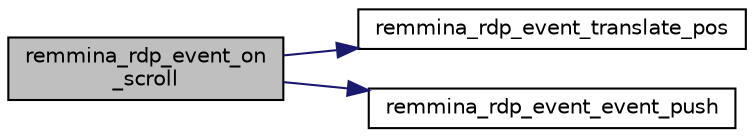 digraph "remmina_rdp_event_on_scroll"
{
  edge [fontname="Helvetica",fontsize="10",labelfontname="Helvetica",labelfontsize="10"];
  node [fontname="Helvetica",fontsize="10",shape=record];
  rankdir="LR";
  Node335 [label="remmina_rdp_event_on\l_scroll",height=0.2,width=0.4,color="black", fillcolor="grey75", style="filled", fontcolor="black"];
  Node335 -> Node336 [color="midnightblue",fontsize="10",style="solid",fontname="Helvetica"];
  Node336 [label="remmina_rdp_event_translate_pos",height=0.2,width=0.4,color="black", fillcolor="white", style="filled",URL="$rdp__event_8c.html#afe3b6a9e7d9319bca7021ddd29d39332"];
  Node335 -> Node337 [color="midnightblue",fontsize="10",style="solid",fontname="Helvetica"];
  Node337 [label="remmina_rdp_event_event_push",height=0.2,width=0.4,color="black", fillcolor="white", style="filled",URL="$rdp__event_8c.html#ad446d6471bddba97f8bfcee8c51e4580"];
}

